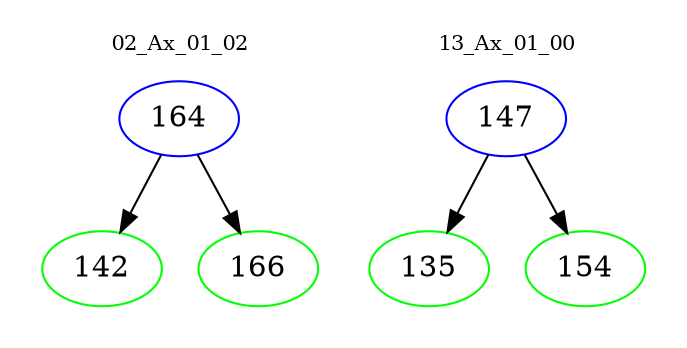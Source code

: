 digraph{
subgraph cluster_0 {
color = white
label = "02_Ax_01_02";
fontsize=10;
T0_164 [label="164", color="blue"]
T0_164 -> T0_142 [color="black"]
T0_142 [label="142", color="green"]
T0_164 -> T0_166 [color="black"]
T0_166 [label="166", color="green"]
}
subgraph cluster_1 {
color = white
label = "13_Ax_01_00";
fontsize=10;
T1_147 [label="147", color="blue"]
T1_147 -> T1_135 [color="black"]
T1_135 [label="135", color="green"]
T1_147 -> T1_154 [color="black"]
T1_154 [label="154", color="green"]
}
}
